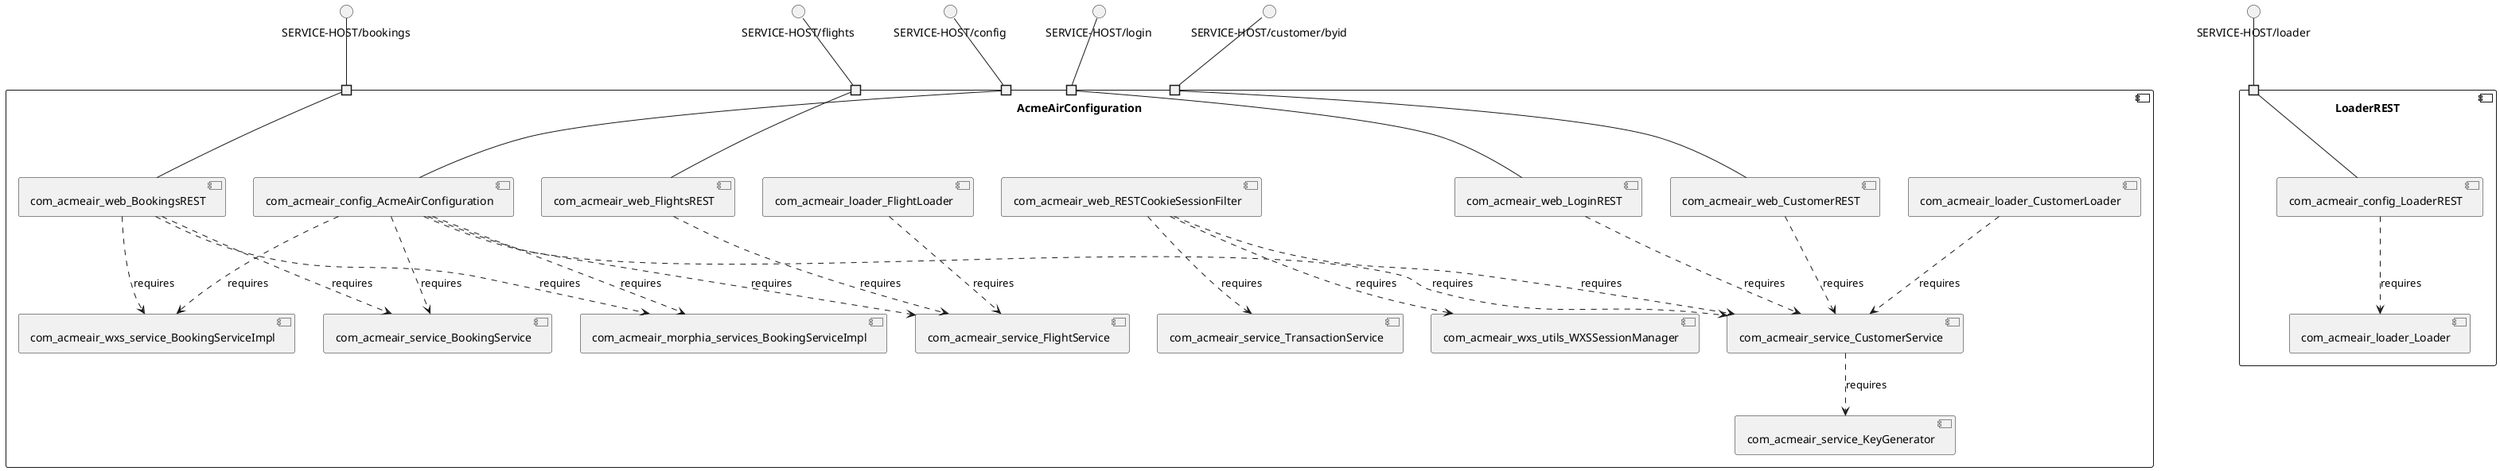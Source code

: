 @startuml
skinparam fixCircleLabelOverlapping true
component "AcmeAirConfiguration\n\n\n\n\n\n" {
[com_acmeair_morphia_services_BookingServiceImpl]
[com_acmeair_web_LoginREST]
[com_acmeair_service_KeyGenerator]
[com_acmeair_config_AcmeAirConfiguration]
[com_acmeair_service_CustomerService]
[com_acmeair_service_BookingService]
[com_acmeair_loader_CustomerLoader]
[com_acmeair_wxs_service_BookingServiceImpl]
[com_acmeair_web_RESTCookieSessionFilter]
[com_acmeair_web_CustomerREST]
[com_acmeair_web_FlightsREST]
[com_acmeair_web_BookingsREST]
[com_acmeair_service_TransactionService]
[com_acmeair_service_FlightService]
[com_acmeair_loader_FlightLoader]
[com_acmeair_wxs_utils_WXSSessionManager]
portin " " as AcmeAirConfiguration.requires.SERVICE_HOST_bookings
portin " " as AcmeAirConfiguration.requires.SERVICE_HOST_login
portin " " as AcmeAirConfiguration.requires.SERVICE_HOST_flights
portin " " as AcmeAirConfiguration.requires.SERVICE_HOST_customer_byid
portin " " as AcmeAirConfiguration.requires.SERVICE_HOST_config
[com_acmeair_config_AcmeAirConfiguration]..>[com_acmeair_morphia_services_BookingServiceImpl] : requires
[com_acmeair_config_AcmeAirConfiguration]..>[com_acmeair_service_BookingService] : requires
[com_acmeair_config_AcmeAirConfiguration]..>[com_acmeair_wxs_service_BookingServiceImpl] : requires
[com_acmeair_web_BookingsREST]..>[com_acmeair_morphia_services_BookingServiceImpl] : requires
[com_acmeair_web_BookingsREST]..>[com_acmeair_service_BookingService] : requires
[com_acmeair_web_BookingsREST]..>[com_acmeair_wxs_service_BookingServiceImpl] : requires
[com_acmeair_config_AcmeAirConfiguration]..>[com_acmeair_service_FlightService] : requires
[com_acmeair_web_FlightsREST]..>[com_acmeair_service_FlightService] : requires
[com_acmeair_loader_FlightLoader]..>[com_acmeair_service_FlightService] : requires
[com_acmeair_service_CustomerService]..>[com_acmeair_service_KeyGenerator] : requires
[com_acmeair_web_LoginREST]..>[com_acmeair_service_CustomerService] : requires
[com_acmeair_config_AcmeAirConfiguration]..>[com_acmeair_service_CustomerService] : requires
[com_acmeair_loader_CustomerLoader]..>[com_acmeair_service_CustomerService] : requires
[com_acmeair_web_RESTCookieSessionFilter]..>[com_acmeair_service_CustomerService] : requires
[com_acmeair_web_CustomerREST]..>[com_acmeair_service_CustomerService] : requires
[com_acmeair_web_RESTCookieSessionFilter]..>[com_acmeair_service_TransactionService] : requires
[com_acmeair_web_RESTCookieSessionFilter]..>[com_acmeair_wxs_utils_WXSSessionManager] : requires
"AcmeAirConfiguration.requires.SERVICE_HOST_login"--[com_acmeair_web_LoginREST]
"AcmeAirConfiguration.requires.SERVICE_HOST_bookings"--[com_acmeair_web_BookingsREST]
"AcmeAirConfiguration.requires.SERVICE_HOST_flights"--[com_acmeair_web_FlightsREST]
"AcmeAirConfiguration.requires.SERVICE_HOST_config"--[com_acmeair_config_AcmeAirConfiguration]
"AcmeAirConfiguration.requires.SERVICE_HOST_customer_byid"--[com_acmeair_web_CustomerREST]
}
interface "SERVICE-HOST/login" as interface.SERVICE_HOST_login
interface.SERVICE_HOST_login--"AcmeAirConfiguration.requires.SERVICE_HOST_login"
interface "SERVICE-HOST/bookings" as interface.SERVICE_HOST_bookings
interface.SERVICE_HOST_bookings--"AcmeAirConfiguration.requires.SERVICE_HOST_bookings"
interface "SERVICE-HOST/flights" as interface.SERVICE_HOST_flights
interface.SERVICE_HOST_flights--"AcmeAirConfiguration.requires.SERVICE_HOST_flights"
interface "SERVICE-HOST/config" as interface.SERVICE_HOST_config
interface.SERVICE_HOST_config--"AcmeAirConfiguration.requires.SERVICE_HOST_config"
interface "SERVICE-HOST/customer/byid" as interface.SERVICE_HOST_customer_byid
interface.SERVICE_HOST_customer_byid--"AcmeAirConfiguration.requires.SERVICE_HOST_customer_byid"
component "LoaderREST\n\n\n\n\n\n" {
[com_acmeair_config_LoaderREST]
[com_acmeair_loader_Loader]
portin " " as LoaderREST.requires.SERVICE_HOST_loader
[com_acmeair_config_LoaderREST]..>[com_acmeair_loader_Loader] : requires
"LoaderREST.requires.SERVICE_HOST_loader"--[com_acmeair_config_LoaderREST]
}
interface "SERVICE-HOST/loader" as interface.SERVICE_HOST_loader
interface.SERVICE_HOST_loader--"LoaderREST.requires.SERVICE_HOST_loader"

@enduml
